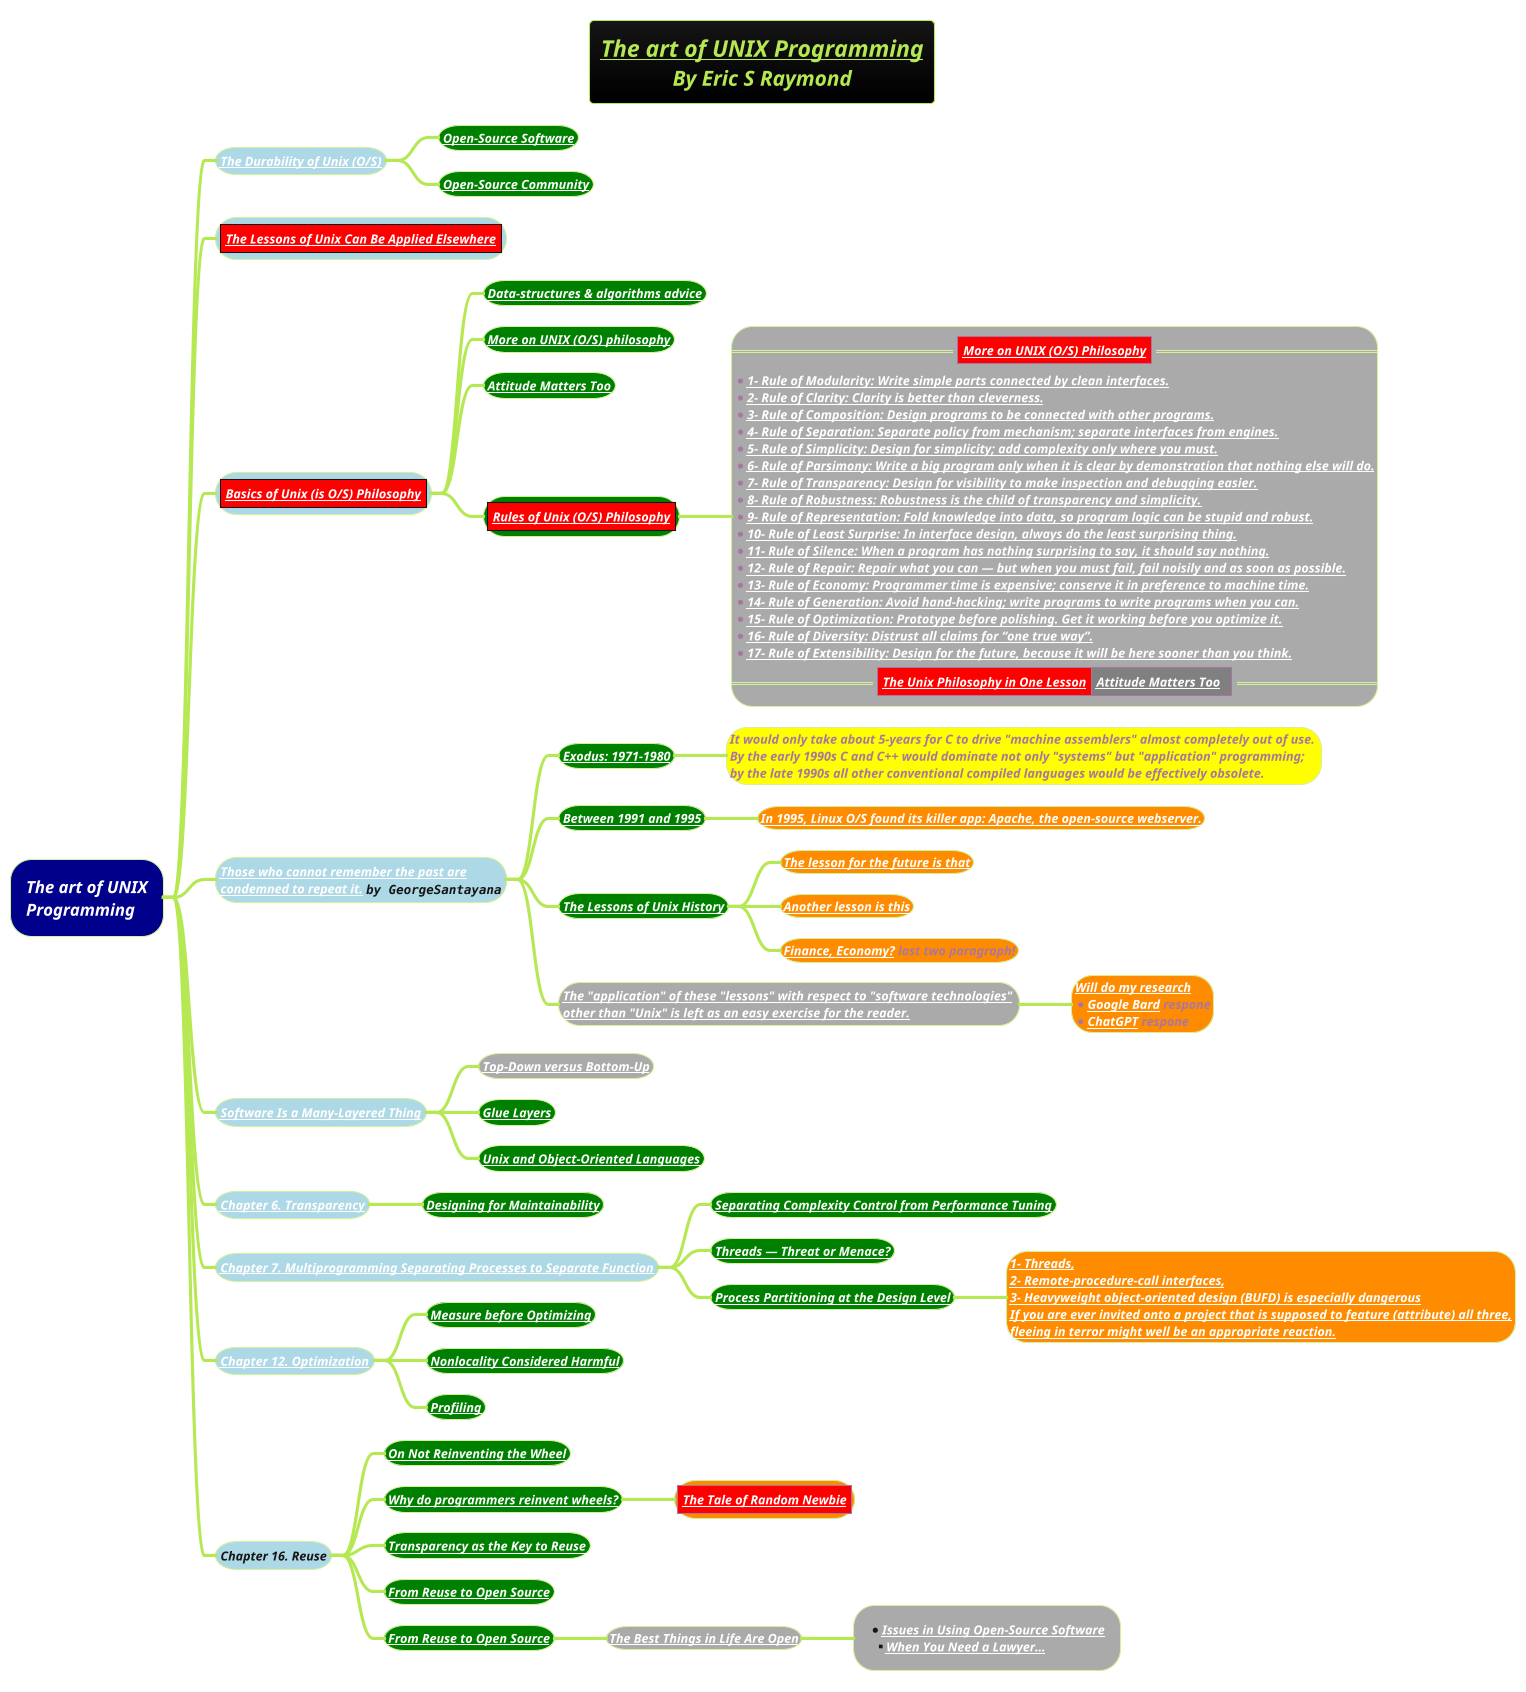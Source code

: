 @startmindmap
title =<i><u><size:18>The art of UNIX Programming \n<i>By Eric S Raymond
!theme hacker

*[#darkblue] <color #white><i>The art of UNIX\n<color #white><i>Programming
**[#lightblue] <i><size:12>[[docs/3-programming-languages/Venkat-Subramaniam/images/img_701.png The Durability of Unix (O/S)]]

***[#green] <size:12><color #white><i><b>[[docs/3-programming-languages/Venkat-Subramaniam/images/img_701.png Open-Source Software]]
***[#green] <size:12><color #white><i><b>[[docs/3-programming-languages/Venkat-Subramaniam/images/img_701.png Open-Source Community]]
**[#lightblue] |<#red><i><size:12>[[docs/3-programming-languages/Venkat-Subramaniam/images/img_702.png The Lessons of Unix Can Be Applied Elsewhere]]|
**[#lightblue] |<#red><i><size:12>[[docs/3-programming-languages/Venkat-Subramaniam/images/img_703.png Basics of Unix (is O/S) Philosophy]]|
***[#green] <size:12><color #white><i><b>[[docs/3-programming-languages/Venkat-Subramaniam/images/img_257.png Data-structures & algorithms advice]]
***[#green] <size:12><color #white><i><b>[[docs/3-programming-languages/Venkat-Subramaniam/images/img_707.drawio.png More on UNIX (O/S) philosophy]]
***[#green] <size:12><color #white><i><b>[[docs/3-programming-languages/Venkat-Subramaniam/images/img_285.png Attitude Matters Too]]

***[#green] |<#red><i><b><size:12>[[docs/3-programming-languages/Venkat-Subramaniam/images/img_257.png Rules of Unix (O/S) Philosophy]]|
****[#a]:==|<#red><size:12><color #white><i><b>[[docs/3-programming-languages/Venkat-Subramaniam/images/img_707.drawio.png More on UNIX (O/S) Philosophy]]|==
*<size:12><color #white><i><b>[[docs/3-programming-languages/Venkat-Subramaniam/images/img_704.png 1- Rule of Modularity: Write simple parts connected by clean interfaces.]]
*<size:12><color #white><i><b>[[docs/3-programming-languages/Venkat-Subramaniam/images/img_705.png 2- Rule of Clarity: Clarity is better than cleverness.]]
*<size:12><color #white><i><b>[[docs/3-programming-languages/Venkat-Subramaniam/images/img_706.png 3- Rule of Composition: Design programs to be connected with other programs.]]
*<size:12><color #white><i><b>[[docs/3-programming-languages/Venkat-Subramaniam/images/img_707.png 4- Rule of Separation: Separate policy from mechanism; separate interfaces from engines.]]
*<size:12><color #white><i><b>[[docs/3-programming-languages/Venkat-Subramaniam/images/img_708.png 5- Rule of Simplicity: Design for simplicity; add complexity only where you must.]]
*<size:12><color #white><i><b>[[docs/3-programming-languages/Venkat-Subramaniam/images/img_709.png 6- Rule of Parsimony: Write a big program only when it is clear by demonstration that nothing else will do.]]
*<size:12><color #white><i><b>[[docs/3-programming-languages/Venkat-Subramaniam/images/img_710.png 7- Rule of Transparency: Design for visibility to make inspection and debugging easier.]]
*<size:12><color #white><i><b>[[docs/3-programming-languages/Venkat-Subramaniam/images/img_711.png 8- Rule of Robustness: Robustness is the child of transparency and simplicity.]]
*<size:12><color #white><i><b>[[docs/3-programming-languages/Venkat-Subramaniam/images/img_712.png 9- Rule of Representation: Fold knowledge into data, so program logic can be stupid and robust.]]
*<size:12><color #white><i><b>[[docs/3-programming-languages/Venkat-Subramaniam/images/img_713.png 10- Rule of Least Surprise: In interface design, always do the least surprising thing.]]
*<size:12><color #white><i><b>[[docs/3-programming-languages/Venkat-Subramaniam/images/img_714.png 11- Rule of Silence: When a program has nothing surprising to say, it should say nothing.]]
*<size:12><color #white><i><b>[[docs/3-programming-languages/Venkat-Subramaniam/images/img_715.png 12- Rule of Repair: Repair what you can — but when you must fail, fail noisily and as soon as possible.]]
*<size:12><color #white><i><b>[[docs/3-programming-languages/Venkat-Subramaniam/images/img_716.png 13- Rule of Economy: Programmer time is expensive; conserve it in preference to machine time.]]
*<size:12><color #white><i><b>[[docs/3-programming-languages/Venkat-Subramaniam/images/img_717.png 14- Rule of Generation: Avoid hand-hacking; write programs to write programs when you can.]]
*<size:12><color #white><i><b>[[docs/3-programming-languages/Venkat-Subramaniam/images/img_718.png 15- Rule of Optimization: Prototype before polishing. Get it working before you optimize it.]]
*<size:12><color #white><i><b>[[docs/3-programming-languages/Venkat-Subramaniam/images/img_719.png 16- Rule of Diversity: Distrust all claims for “one true way”.]]
*<size:12><color #white><i><b>[[docs/3-programming-languages/Venkat-Subramaniam/images/img_720.png 17- Rule of Extensibility: Design for the future, because it will be here sooner than you think.]]
==|<#red><size:12><color #white><i><b>[[docs/3-programming-languages/Venkat-Subramaniam/images/img_721.png The Unix Philosophy in One Lesson]]|<#grey><size:12><color #white><i><b>[[docs/3-programming-languages/Venkat-Subramaniam/images/img_285.png Attitude Matters Too]]  |==;

**[#lightblue] <i><size:12>[[docs/3-programming-languages/Venkat-Subramaniam/images/img_701.png Those who cannot remember the past are]]\n<i><size:12>[[docs/3-programming-languages/Venkat-Subramaniam/images/img_701.png condemned to repeat it.]] ""by GeorgeSantayana""
***[#green] <b><i><size:12>[[docs/3-programming-languages/Venkat-Subramaniam/images/img_722.png Exodus: 1971–1980]]
****[#yellow] <b><i><size:12>It would only take about 5-years for C to drive "machine assemblers" almost completely out of use. \n<b><i><size:12>By the early 1990s C and C++ would dominate not only "systems" but "application" programming; \n<b><i><size:12>by the late 1990s all other conventional compiled languages would be effectively obsolete.

***[#green] <b><i><size:12>[[docs/3-programming-languages/Venkat-Subramaniam/images/img_722.png Between 1991 and 1995]]
****[#darkorange] <b><i><size:12>[[docs/3-programming-languages/Venkat-Subramaniam/images/img_722.png In 1995, Linux O/S found its killer app: Apache, the open-source webserver.]]
***[#green] <b><i><size:12>[[docs/3-programming-languages/Venkat-Subramaniam/images/img_722.png The Lessons of Unix History]]
****[#darkorange] <b><i><size:12>[[docs/3-programming-languages/Venkat-Subramaniam/images/img_722.png The lesson for the future is that]]
****[#darkorange] <b><i><size:12>[[docs/3-programming-languages/Venkat-Subramaniam/images/img_722.png Another lesson is this]]
****[#darkorange] <b><i><size:12>[[docs/3-programming-languages/Venkat-Subramaniam/images/img_722.png Finance, Economy?]] last two paragraph!
***[#a] <b><i><size:12>[[docs/3-programming-languages/Venkat-Subramaniam/images/img_722.png The "application" of these "lessons" with respect to "software technologies"]] \n<b><i><size:12>[[docs/3-programming-languages/Venkat-Subramaniam/images/img_722.png other than "Unix" is left as an easy exercise for the reader.]]
****[#darkorange] <b><i><size:12>[[docs/3-programming-languages/Venkat-Subramaniam/images/img_722.png Will do my research]] \n*<b><i><size:12>[[docs/3-programming-languages/Venkat-Subramaniam/images/img_741.png Google Bard]] respone\n*<b><i><size:12>[[docs/3-programming-languages/Venkat-Subramaniam/images/img_742.png ChatGPT]] respone
**[#lightblue] <i><size:12>[[docs/3-programming-languages/Venkat-Subramaniam/images/img_723.png Software Is a Many-Layered Thing]]
***[#a] <b><i><size:12>[[docs/3-programming-languages/Venkat-Subramaniam/images/img_723.png Top-Down versus Bottom-Up]]
***[#green] <b><i><size:12>[[docs/3-programming-languages/Venkat-Subramaniam/images/img_724.png Glue Layers]]
***[#green] <b><i><size:12>[[docs/3-programming-languages/Venkat-Subramaniam/images/img_724.png Unix and Object-Oriented Languages]]
**[#lightblue] <i><size:12>[[docs/3-programming-languages/Venkat-Subramaniam/images/img_725.png Chapter 6. Transparency]]
***[#green] <b><i><size:12>[[docs/3-programming-languages/Venkat-Subramaniam/images/img_726.png Designing for Maintainability]]
**[#lightblue] <i><size:12>[[docs/3-programming-languages/Venkat-Subramaniam/images/img_727.png Chapter 7. Multiprogramming Separating Processes to Separate Function]]
***[#green] <b><i><size:12>[[docs/3-programming-languages/Venkat-Subramaniam/images/img_728.png Separating Complexity Control from Performance Tuning]]
***[#green] <b><i><size:12>[[docs/3-programming-languages/Venkat-Subramaniam/images/img_729.png Threads — Threat or Menace?]]
***[#green] <b><i><size:12>[[docs/3-programming-languages/Venkat-Subramaniam/images/img_730.png Process Partitioning at the Design Level]]

****[#darkorange]:<b><i><size:12>[[docs/3-programming-languages/Venkat-Subramaniam/images/img_730.png 1- Threads,]]
<b><i><size:12>[[docs/3-programming-languages/Venkat-Subramaniam/images/img_730.png 2- Remote-procedure-call interfaces,]]
<b><i><size:12>[[docs/3-programming-languages/Venkat-Subramaniam/images/img_730.png 3- Heavyweight object-oriented design (BUFD) is especially dangerous]]
<b><i><size:12>[[docs/3-programming-languages/Venkat-Subramaniam/images/img_730.png If you are ever invited onto a project that is supposed to feature (attribute) all three,]]
<b><i><size:12>[[docs/3-programming-languages/Venkat-Subramaniam/images/img_730.png ﬂeeing in terror might well be an appropriate reaction.]];

**[#lightblue] <i><size:12>[[docs/3-programming-languages/Venkat-Subramaniam/images/img_731.png Chapter 12. Optimization]]
***[#green] <b><i><size:12>[[docs/3-programming-languages/Venkat-Subramaniam/images/img_732.png Measure before Optimizing]]
***[#green] <b><i><size:12>[[docs/3-programming-languages/Venkat-Subramaniam/images/img_733.png Nonlocality Considered Harmful]]
***[#green] <b><i><size:12>[[docs/3-programming-languages/Venkat-Subramaniam/images/img_734.png Profiling]]
**[#lightblue] <i><size:12>Chapter 16. Reuse
***[#green] <b><i><size:12>[[docs/3-programming-languages/Venkat-Subramaniam/images/img_735.png On Not Reinventing the Wheel]]
***[#green] <b><i><size:12>[[docs/3-programming-languages/Venkat-Subramaniam/images/img_736.png Why do programmers reinvent wheels?]]
****[#darkorange] |<#red><b><i><size:12>[[docs/3-programming-languages/Venkat-Subramaniam/images/img_736.png The Tale of Random Newbie]]|
***[#green] <b><i><size:12>[[docs/3-programming-languages/Venkat-Subramaniam/images/img_737.png Transparency as the Key to Reuse]]
***[#green] <b><i><size:12>[[docs/3-programming-languages/Venkat-Subramaniam/images/img_738.png From Reuse to Open Source]]
***[#green] <b><i><size:12>[[docs/3-programming-languages/Venkat-Subramaniam/images/img_738.png From Reuse to Open Source]]
****[#a] <b><i><size:12>[[docs/3-programming-languages/Venkat-Subramaniam/images/img_739.png The Best Things in Life Are Open]]
*****[#a] *<b><i><size:12>[[docs/3-programming-languages/Venkat-Subramaniam/images/img_740.png Issues in Using Open-Source Software]] \n**<b><i><size:12>[[docs/3-programming-languages/Venkat-Subramaniam/images/img_740.png When You Need a Lawyer…]]

@endmindmap

